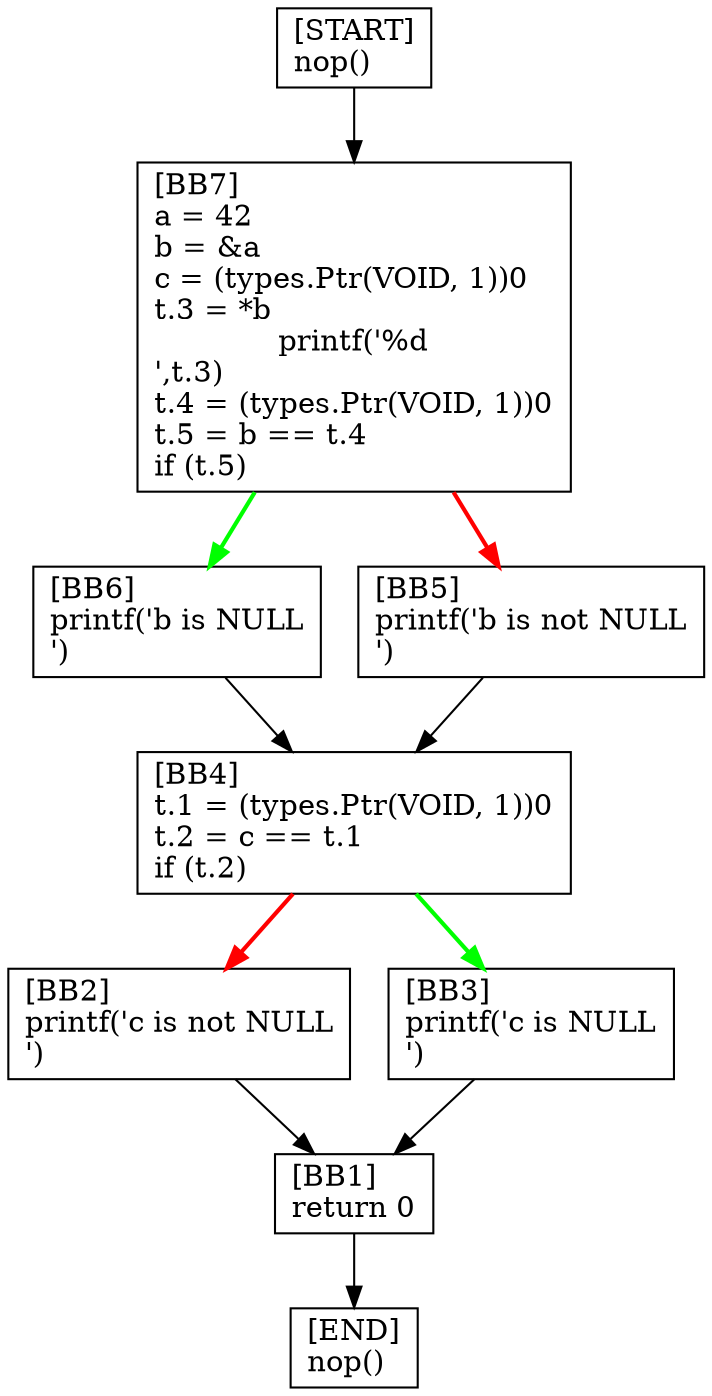 digraph {
  node [shape=box]
  BB7 [label="[BB7]\la = 42\lb = &a\lc = (types.Ptr(VOID, 1))0\lt.3 = *b\lprintf('%d\n',t.3)\lt.4 = (types.Ptr(VOID, 1))0\lt.5 = b == t.4\lif (t.5)\l"];
  BB6 [label="[BB6]\lprintf('b is NULL\n')\l"];
  BB1 [label="[BB1]\lreturn 0\l"];
  START [label="[START]\lnop()\l"];
  END [label="[END]\lnop()\l"];
  BB2 [label="[BB2]\lprintf('c is not NULL\n')\l"];
  BB3 [label="[BB3]\lprintf('c is NULL\n')\l"];
  BB4 [label="[BB4]\lt.1 = (types.Ptr(VOID, 1))0\lt.2 = c == t.1\lif (t.2)\l"];
  BB5 [label="[BB5]\lprintf('b is not NULL\n')\l"];
  BB4 -> BB2 [color=red, penwidth=2];
  BB1 -> END;
  START -> BB7;
  BB4 -> BB3 [color=green, penwidth=2];
  BB7 -> BB5 [color=red, penwidth=2];
  BB6 -> BB4;
  BB3 -> BB1;
  BB5 -> BB4;
  BB7 -> BB6 [color=green, penwidth=2];
  BB2 -> BB1;
}
